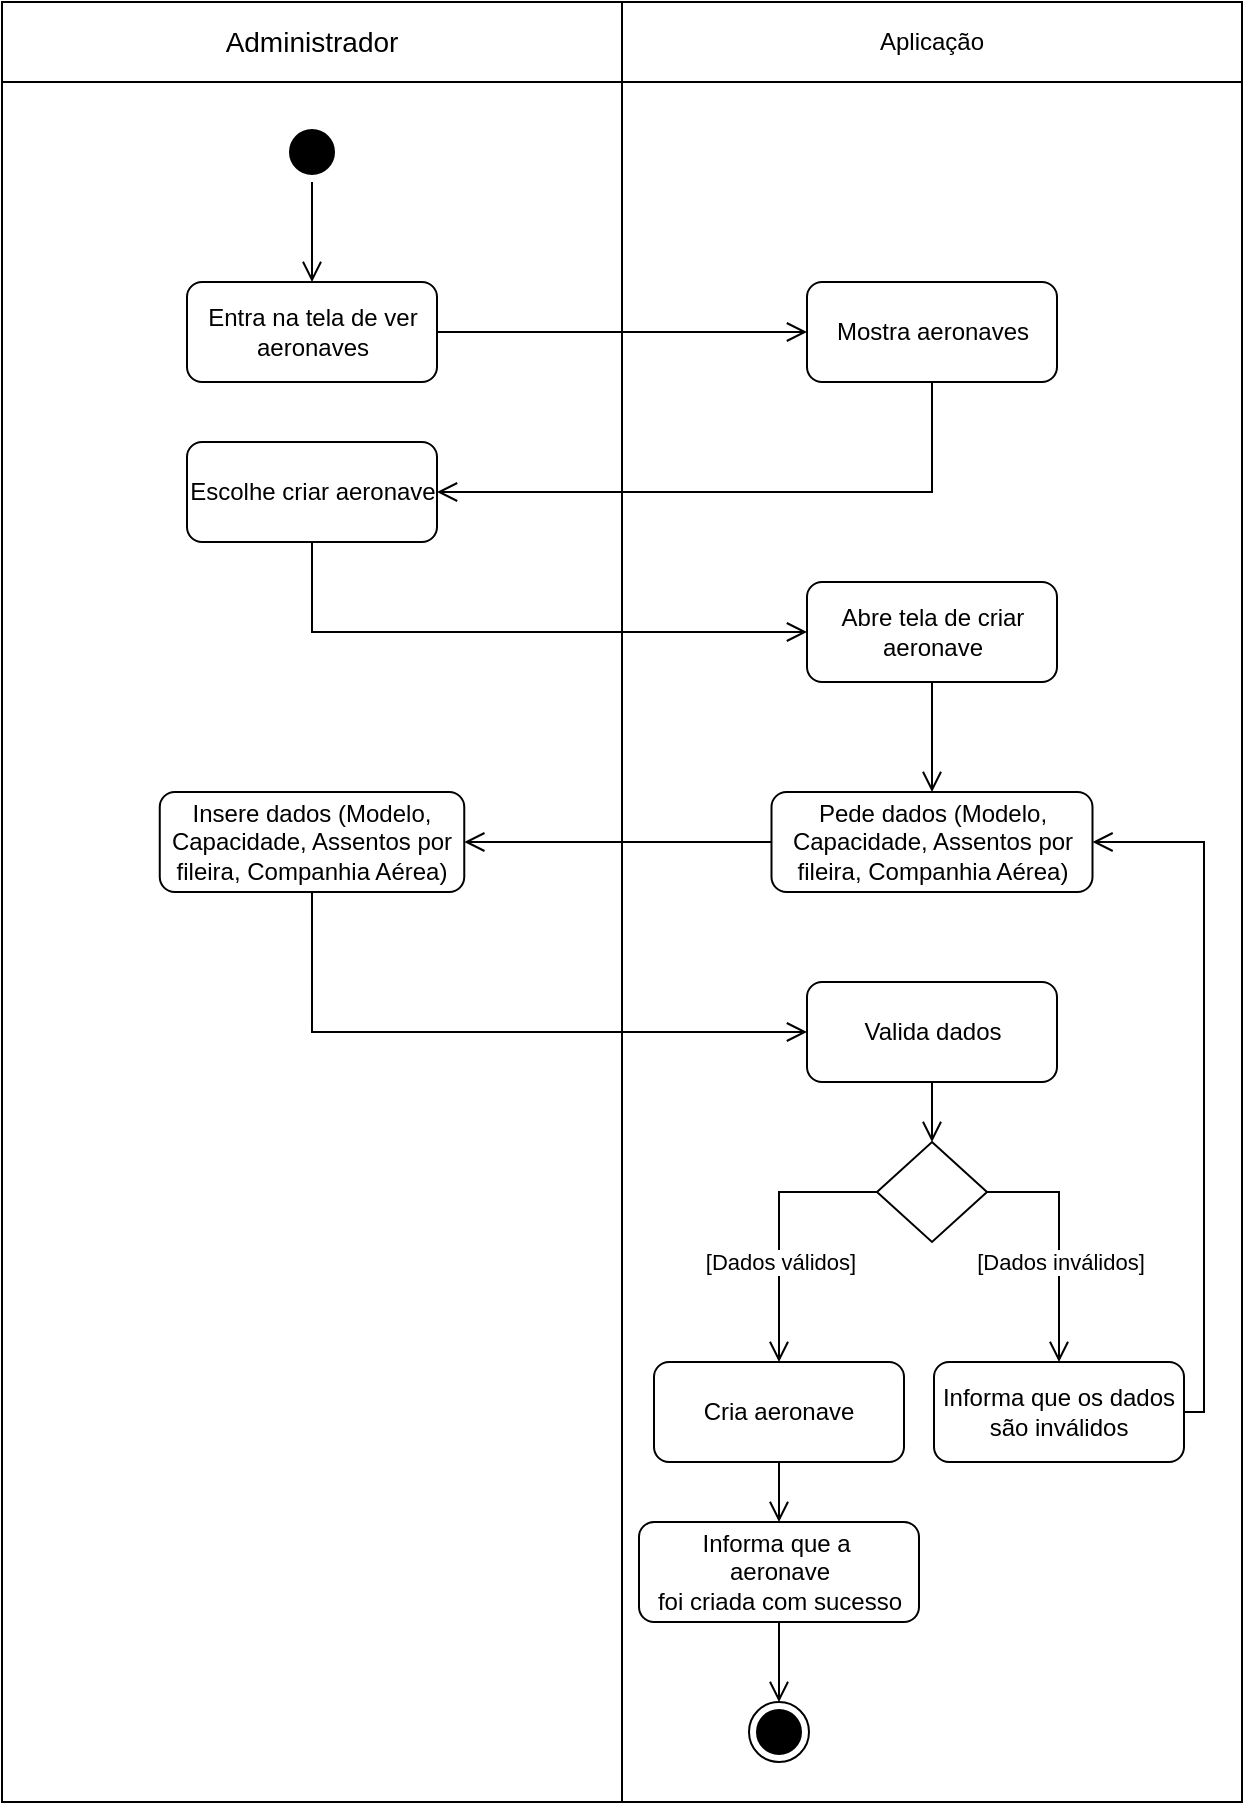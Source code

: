 <mxfile>
    <diagram name="Página-1" id="f7-zcyWFl8f7tQIr4r0p">
        <mxGraphModel dx="1329" dy="952" grid="1" gridSize="10" guides="1" tooltips="1" connect="1" arrows="1" fold="1" page="1" pageScale="1" pageWidth="827" pageHeight="1169" math="0" shadow="0">
            <root>
                <mxCell id="0"/>
                <mxCell id="1" parent="0"/>
                <mxCell id="Hh7dZNtptdnggyX2xkTj-29" value="" style="rounded=0;whiteSpace=wrap;html=1;" parent="1" vertex="1">
                    <mxGeometry x="104" y="250" width="310" height="860" as="geometry"/>
                </mxCell>
                <mxCell id="Hh7dZNtptdnggyX2xkTj-30" value="" style="rounded=0;whiteSpace=wrap;html=1;" parent="1" vertex="1">
                    <mxGeometry x="414" y="250" width="310" height="860" as="geometry"/>
                </mxCell>
                <mxCell id="Hh7dZNtptdnggyX2xkTj-1" value="&lt;font style=&quot;font-size: 14px;&quot;&gt;Administrador&lt;/font&gt;" style="rounded=0;whiteSpace=wrap;html=1;" parent="1" vertex="1">
                    <mxGeometry x="104" y="210" width="310" height="40" as="geometry"/>
                </mxCell>
                <mxCell id="Hh7dZNtptdnggyX2xkTj-2" value="Aplicação" style="rounded=0;whiteSpace=wrap;html=1;" parent="1" vertex="1">
                    <mxGeometry x="414" y="210" width="310" height="40" as="geometry"/>
                </mxCell>
                <mxCell id="Hh7dZNtptdnggyX2xkTj-3" value="" style="ellipse;html=1;shape=startState;fillColor=#000000;strokeColor=#000000;" parent="1" vertex="1">
                    <mxGeometry x="244" y="270" width="30" height="30" as="geometry"/>
                </mxCell>
                <mxCell id="Hh7dZNtptdnggyX2xkTj-4" value="" style="edgeStyle=orthogonalEdgeStyle;html=1;verticalAlign=bottom;endArrow=open;endSize=8;strokeColor=#000000;rounded=0;entryX=0.5;entryY=0;entryDx=0;entryDy=0;" parent="1" source="Hh7dZNtptdnggyX2xkTj-3" target="Hh7dZNtptdnggyX2xkTj-7" edge="1">
                    <mxGeometry relative="1" as="geometry">
                        <mxPoint x="275" y="360" as="targetPoint"/>
                    </mxGeometry>
                </mxCell>
                <mxCell id="Hh7dZNtptdnggyX2xkTj-7" value="Entra na tela de ver aeronaves" style="rounded=1;whiteSpace=wrap;html=1;" parent="1" vertex="1">
                    <mxGeometry x="196.5" y="350" width="125" height="50" as="geometry"/>
                </mxCell>
                <mxCell id="Hh7dZNtptdnggyX2xkTj-10" value="Pede dados (Modelo, Capacidade, Assentos por fileira, Companhia Aérea)" style="rounded=1;whiteSpace=wrap;html=1;" parent="1" vertex="1">
                    <mxGeometry x="488.75" y="605" width="160.5" height="50" as="geometry"/>
                </mxCell>
                <mxCell id="Hh7dZNtptdnggyX2xkTj-13" value="" style="edgeStyle=orthogonalEdgeStyle;html=1;verticalAlign=bottom;endArrow=open;endSize=8;strokeColor=#000000;rounded=0;entryX=1;entryY=0.5;entryDx=0;entryDy=0;exitX=0;exitY=0.5;exitDx=0;exitDy=0;" parent="1" source="Hh7dZNtptdnggyX2xkTj-10" target="QvJx-9RmkAMsi_WQfyFG-1" edge="1">
                    <mxGeometry relative="1" as="geometry">
                        <mxPoint x="605" y="450" as="targetPoint"/>
                        <mxPoint x="500" y="450" as="sourcePoint"/>
                    </mxGeometry>
                </mxCell>
                <mxCell id="Hh7dZNtptdnggyX2xkTj-14" value="Valida dados" style="rounded=1;whiteSpace=wrap;html=1;" parent="1" vertex="1">
                    <mxGeometry x="506.5" y="700" width="125" height="50" as="geometry"/>
                </mxCell>
                <mxCell id="Hh7dZNtptdnggyX2xkTj-15" value="" style="edgeStyle=orthogonalEdgeStyle;html=1;verticalAlign=bottom;endArrow=open;endSize=8;strokeColor=#000000;rounded=0;entryX=0;entryY=0.5;entryDx=0;entryDy=0;exitX=0.5;exitY=1;exitDx=0;exitDy=0;" parent="1" source="QvJx-9RmkAMsi_WQfyFG-1" target="Hh7dZNtptdnggyX2xkTj-14" edge="1">
                    <mxGeometry relative="1" as="geometry">
                        <mxPoint x="223" y="635" as="targetPoint"/>
                        <mxPoint x="390" y="560" as="sourcePoint"/>
                    </mxGeometry>
                </mxCell>
                <mxCell id="Hh7dZNtptdnggyX2xkTj-16" value="" style="rhombus;whiteSpace=wrap;html=1;" parent="1" vertex="1">
                    <mxGeometry x="541.5" y="780" width="55" height="50" as="geometry"/>
                </mxCell>
                <mxCell id="Hh7dZNtptdnggyX2xkTj-17" value="" style="edgeStyle=orthogonalEdgeStyle;html=1;verticalAlign=bottom;endArrow=open;endSize=8;strokeColor=#000000;rounded=0;entryX=0.5;entryY=0;entryDx=0;entryDy=0;exitX=0.5;exitY=1;exitDx=0;exitDy=0;" parent="1" source="Hh7dZNtptdnggyX2xkTj-14" target="Hh7dZNtptdnggyX2xkTj-16" edge="1">
                    <mxGeometry relative="1" as="geometry">
                        <mxPoint x="608" y="629" as="targetPoint"/>
                        <mxPoint x="440" y="584" as="sourcePoint"/>
                    </mxGeometry>
                </mxCell>
                <mxCell id="Hh7dZNtptdnggyX2xkTj-18" value="Informa que os dados são inválidos" style="rounded=1;whiteSpace=wrap;html=1;" parent="1" vertex="1">
                    <mxGeometry x="570" y="890" width="125" height="50" as="geometry"/>
                </mxCell>
                <mxCell id="Hh7dZNtptdnggyX2xkTj-19" value="" style="edgeStyle=orthogonalEdgeStyle;html=1;verticalAlign=bottom;endArrow=open;endSize=8;strokeColor=#000000;rounded=0;entryX=0.5;entryY=0;entryDx=0;entryDy=0;exitX=1;exitY=0.5;exitDx=0;exitDy=0;" parent="1" source="Hh7dZNtptdnggyX2xkTj-16" target="Hh7dZNtptdnggyX2xkTj-18" edge="1">
                    <mxGeometry relative="1" as="geometry">
                        <mxPoint x="643" y="595" as="targetPoint"/>
                        <mxPoint x="643" y="570" as="sourcePoint"/>
                    </mxGeometry>
                </mxCell>
                <mxCell id="Hh7dZNtptdnggyX2xkTj-20" value="[Dados inválidos]" style="edgeLabel;html=1;align=center;verticalAlign=middle;resizable=0;points=[];" parent="Hh7dZNtptdnggyX2xkTj-19" vertex="1" connectable="0">
                    <mxGeometry x="-0.227" relative="1" as="geometry">
                        <mxPoint y="24" as="offset"/>
                    </mxGeometry>
                </mxCell>
                <mxCell id="Hh7dZNtptdnggyX2xkTj-21" value="" style="edgeStyle=orthogonalEdgeStyle;html=1;verticalAlign=bottom;endArrow=open;endSize=8;strokeColor=#000000;rounded=0;exitX=1;exitY=0.5;exitDx=0;exitDy=0;entryX=1;entryY=0.5;entryDx=0;entryDy=0;" parent="1" source="Hh7dZNtptdnggyX2xkTj-18" target="Hh7dZNtptdnggyX2xkTj-10" edge="1">
                    <mxGeometry relative="1" as="geometry">
                        <mxPoint x="811" y="630" as="targetPoint"/>
                        <mxPoint x="500" y="585" as="sourcePoint"/>
                        <Array as="points"/>
                    </mxGeometry>
                </mxCell>
                <mxCell id="Hh7dZNtptdnggyX2xkTj-22" value="Cria aeronave" style="rounded=1;whiteSpace=wrap;html=1;" parent="1" vertex="1">
                    <mxGeometry x="430" y="890" width="125" height="50" as="geometry"/>
                </mxCell>
                <mxCell id="Hh7dZNtptdnggyX2xkTj-23" value="&lt;div&gt;Informa que a&amp;nbsp;&lt;/div&gt;aeronave&lt;div&gt;foi criada com sucesso&lt;br&gt;&lt;/div&gt;" style="rounded=1;whiteSpace=wrap;html=1;" parent="1" vertex="1">
                    <mxGeometry x="422.5" y="970" width="140" height="50" as="geometry"/>
                </mxCell>
                <mxCell id="Hh7dZNtptdnggyX2xkTj-24" value="" style="edgeStyle=orthogonalEdgeStyle;html=1;verticalAlign=bottom;endArrow=open;endSize=8;strokeColor=#000000;rounded=0;entryX=0.5;entryY=0;entryDx=0;entryDy=0;exitX=0;exitY=0.5;exitDx=0;exitDy=0;" parent="1" source="Hh7dZNtptdnggyX2xkTj-16" target="Hh7dZNtptdnggyX2xkTj-22" edge="1">
                    <mxGeometry relative="1" as="geometry">
                        <mxPoint x="642" y="595" as="targetPoint"/>
                        <mxPoint x="642" y="570" as="sourcePoint"/>
                    </mxGeometry>
                </mxCell>
                <mxCell id="Hh7dZNtptdnggyX2xkTj-26" value="[Dados válidos]" style="edgeLabel;html=1;align=center;verticalAlign=middle;resizable=0;points=[];" parent="Hh7dZNtptdnggyX2xkTj-24" vertex="1" connectable="0">
                    <mxGeometry x="-0.349" y="-2" relative="1" as="geometry">
                        <mxPoint x="-5" y="37" as="offset"/>
                    </mxGeometry>
                </mxCell>
                <mxCell id="Hh7dZNtptdnggyX2xkTj-25" value="" style="edgeStyle=orthogonalEdgeStyle;html=1;verticalAlign=bottom;endArrow=open;endSize=8;strokeColor=#000000;rounded=0;entryX=0.5;entryY=0;entryDx=0;entryDy=0;exitX=0.5;exitY=1;exitDx=0;exitDy=0;" parent="1" source="Hh7dZNtptdnggyX2xkTj-22" target="Hh7dZNtptdnggyX2xkTj-23" edge="1">
                    <mxGeometry relative="1" as="geometry">
                        <mxPoint x="565" y="620" as="targetPoint"/>
                        <mxPoint x="615" y="620" as="sourcePoint"/>
                    </mxGeometry>
                </mxCell>
                <mxCell id="Hh7dZNtptdnggyX2xkTj-27" value="" style="ellipse;html=1;shape=endState;fillColor=#000000;strokeColor=#000000;" parent="1" vertex="1">
                    <mxGeometry x="477.5" y="1060" width="30" height="30" as="geometry"/>
                </mxCell>
                <mxCell id="CZ1YQ9uTX5oa_5OTqMw5-1" value="Mostra aeronaves" style="rounded=1;whiteSpace=wrap;html=1;" parent="1" vertex="1">
                    <mxGeometry x="506.5" y="350" width="125" height="50" as="geometry"/>
                </mxCell>
                <mxCell id="CZ1YQ9uTX5oa_5OTqMw5-2" value="" style="edgeStyle=orthogonalEdgeStyle;html=1;verticalAlign=bottom;endArrow=open;endSize=8;strokeColor=#000000;rounded=0;entryX=0;entryY=0.5;entryDx=0;entryDy=0;exitX=1;exitY=0.5;exitDx=0;exitDy=0;" parent="1" source="Hh7dZNtptdnggyX2xkTj-7" target="CZ1YQ9uTX5oa_5OTqMw5-1" edge="1">
                    <mxGeometry relative="1" as="geometry">
                        <mxPoint x="332" y="475" as="targetPoint"/>
                        <mxPoint x="580" y="475" as="sourcePoint"/>
                    </mxGeometry>
                </mxCell>
                <mxCell id="CZ1YQ9uTX5oa_5OTqMw5-3" value="Escolhe criar aeronave" style="rounded=1;whiteSpace=wrap;html=1;" parent="1" vertex="1">
                    <mxGeometry x="196.5" y="430" width="125" height="50" as="geometry"/>
                </mxCell>
                <mxCell id="CZ1YQ9uTX5oa_5OTqMw5-4" value="" style="edgeStyle=orthogonalEdgeStyle;html=1;verticalAlign=bottom;endArrow=open;endSize=8;strokeColor=#000000;rounded=0;entryX=1;entryY=0.5;entryDx=0;entryDy=0;exitX=0.5;exitY=1;exitDx=0;exitDy=0;" parent="1" source="CZ1YQ9uTX5oa_5OTqMw5-1" target="CZ1YQ9uTX5oa_5OTqMw5-3" edge="1">
                    <mxGeometry relative="1" as="geometry">
                        <mxPoint x="517" y="385" as="targetPoint"/>
                        <mxPoint x="332" y="385" as="sourcePoint"/>
                    </mxGeometry>
                </mxCell>
                <mxCell id="CZ1YQ9uTX5oa_5OTqMw5-5" value="" style="edgeStyle=orthogonalEdgeStyle;html=1;verticalAlign=bottom;endArrow=open;endSize=8;strokeColor=#000000;rounded=0;exitX=0.5;exitY=1;exitDx=0;exitDy=0;entryX=0;entryY=0.5;entryDx=0;entryDy=0;" parent="1" source="CZ1YQ9uTX5oa_5OTqMw5-3" target="CZ1YQ9uTX5oa_5OTqMw5-6" edge="1">
                    <mxGeometry relative="1" as="geometry">
                        <mxPoint x="517" y="385" as="targetPoint"/>
                        <mxPoint x="332" y="385" as="sourcePoint"/>
                    </mxGeometry>
                </mxCell>
                <mxCell id="CZ1YQ9uTX5oa_5OTqMw5-6" value="Abre tela de criar aeronave" style="rounded=1;whiteSpace=wrap;html=1;" parent="1" vertex="1">
                    <mxGeometry x="506.5" y="500" width="125" height="50" as="geometry"/>
                </mxCell>
                <mxCell id="CZ1YQ9uTX5oa_5OTqMw5-7" value="" style="edgeStyle=orthogonalEdgeStyle;html=1;verticalAlign=bottom;endArrow=open;endSize=8;strokeColor=#000000;rounded=0;exitX=0.5;exitY=1;exitDx=0;exitDy=0;entryX=0.5;entryY=0;entryDx=0;entryDy=0;" parent="1" source="CZ1YQ9uTX5oa_5OTqMw5-6" target="Hh7dZNtptdnggyX2xkTj-10" edge="1">
                    <mxGeometry relative="1" as="geometry">
                        <mxPoint x="569" y="590" as="targetPoint"/>
                        <mxPoint x="517" y="625" as="sourcePoint"/>
                    </mxGeometry>
                </mxCell>
                <mxCell id="CZ1YQ9uTX5oa_5OTqMw5-8" value="" style="edgeStyle=orthogonalEdgeStyle;html=1;verticalAlign=bottom;endArrow=open;endSize=8;strokeColor=#000000;rounded=0;entryX=0.5;entryY=0;entryDx=0;entryDy=0;exitX=0.5;exitY=1;exitDx=0;exitDy=0;" parent="1" source="Hh7dZNtptdnggyX2xkTj-23" target="Hh7dZNtptdnggyX2xkTj-27" edge="1">
                    <mxGeometry relative="1" as="geometry">
                        <mxPoint x="492.26" y="1120" as="targetPoint"/>
                        <mxPoint x="492.26" y="1060" as="sourcePoint"/>
                    </mxGeometry>
                </mxCell>
                <mxCell id="QvJx-9RmkAMsi_WQfyFG-1" value="Insere dados (Modelo, Capacidade, Assentos por fileira, Companhia Aérea)" style="rounded=1;whiteSpace=wrap;html=1;" parent="1" vertex="1">
                    <mxGeometry x="182.88" y="605" width="152.25" height="50" as="geometry"/>
                </mxCell>
            </root>
        </mxGraphModel>
    </diagram>
</mxfile>